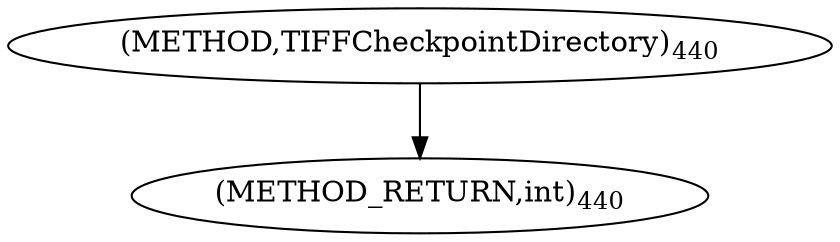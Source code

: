 digraph "TIFFCheckpointDirectory" {  
"8838" [label = <(METHOD,TIFFCheckpointDirectory)<SUB>440</SUB>> ]
"8840" [label = <(METHOD_RETURN,int)<SUB>440</SUB>> ]
  "8838" -> "8840" 
}
